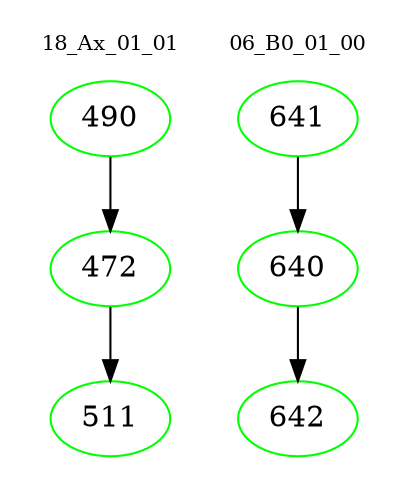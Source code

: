 digraph{
subgraph cluster_0 {
color = white
label = "18_Ax_01_01";
fontsize=10;
T0_490 [label="490", color="green"]
T0_490 -> T0_472 [color="black"]
T0_472 [label="472", color="green"]
T0_472 -> T0_511 [color="black"]
T0_511 [label="511", color="green"]
}
subgraph cluster_1 {
color = white
label = "06_B0_01_00";
fontsize=10;
T1_641 [label="641", color="green"]
T1_641 -> T1_640 [color="black"]
T1_640 [label="640", color="green"]
T1_640 -> T1_642 [color="black"]
T1_642 [label="642", color="green"]
}
}
